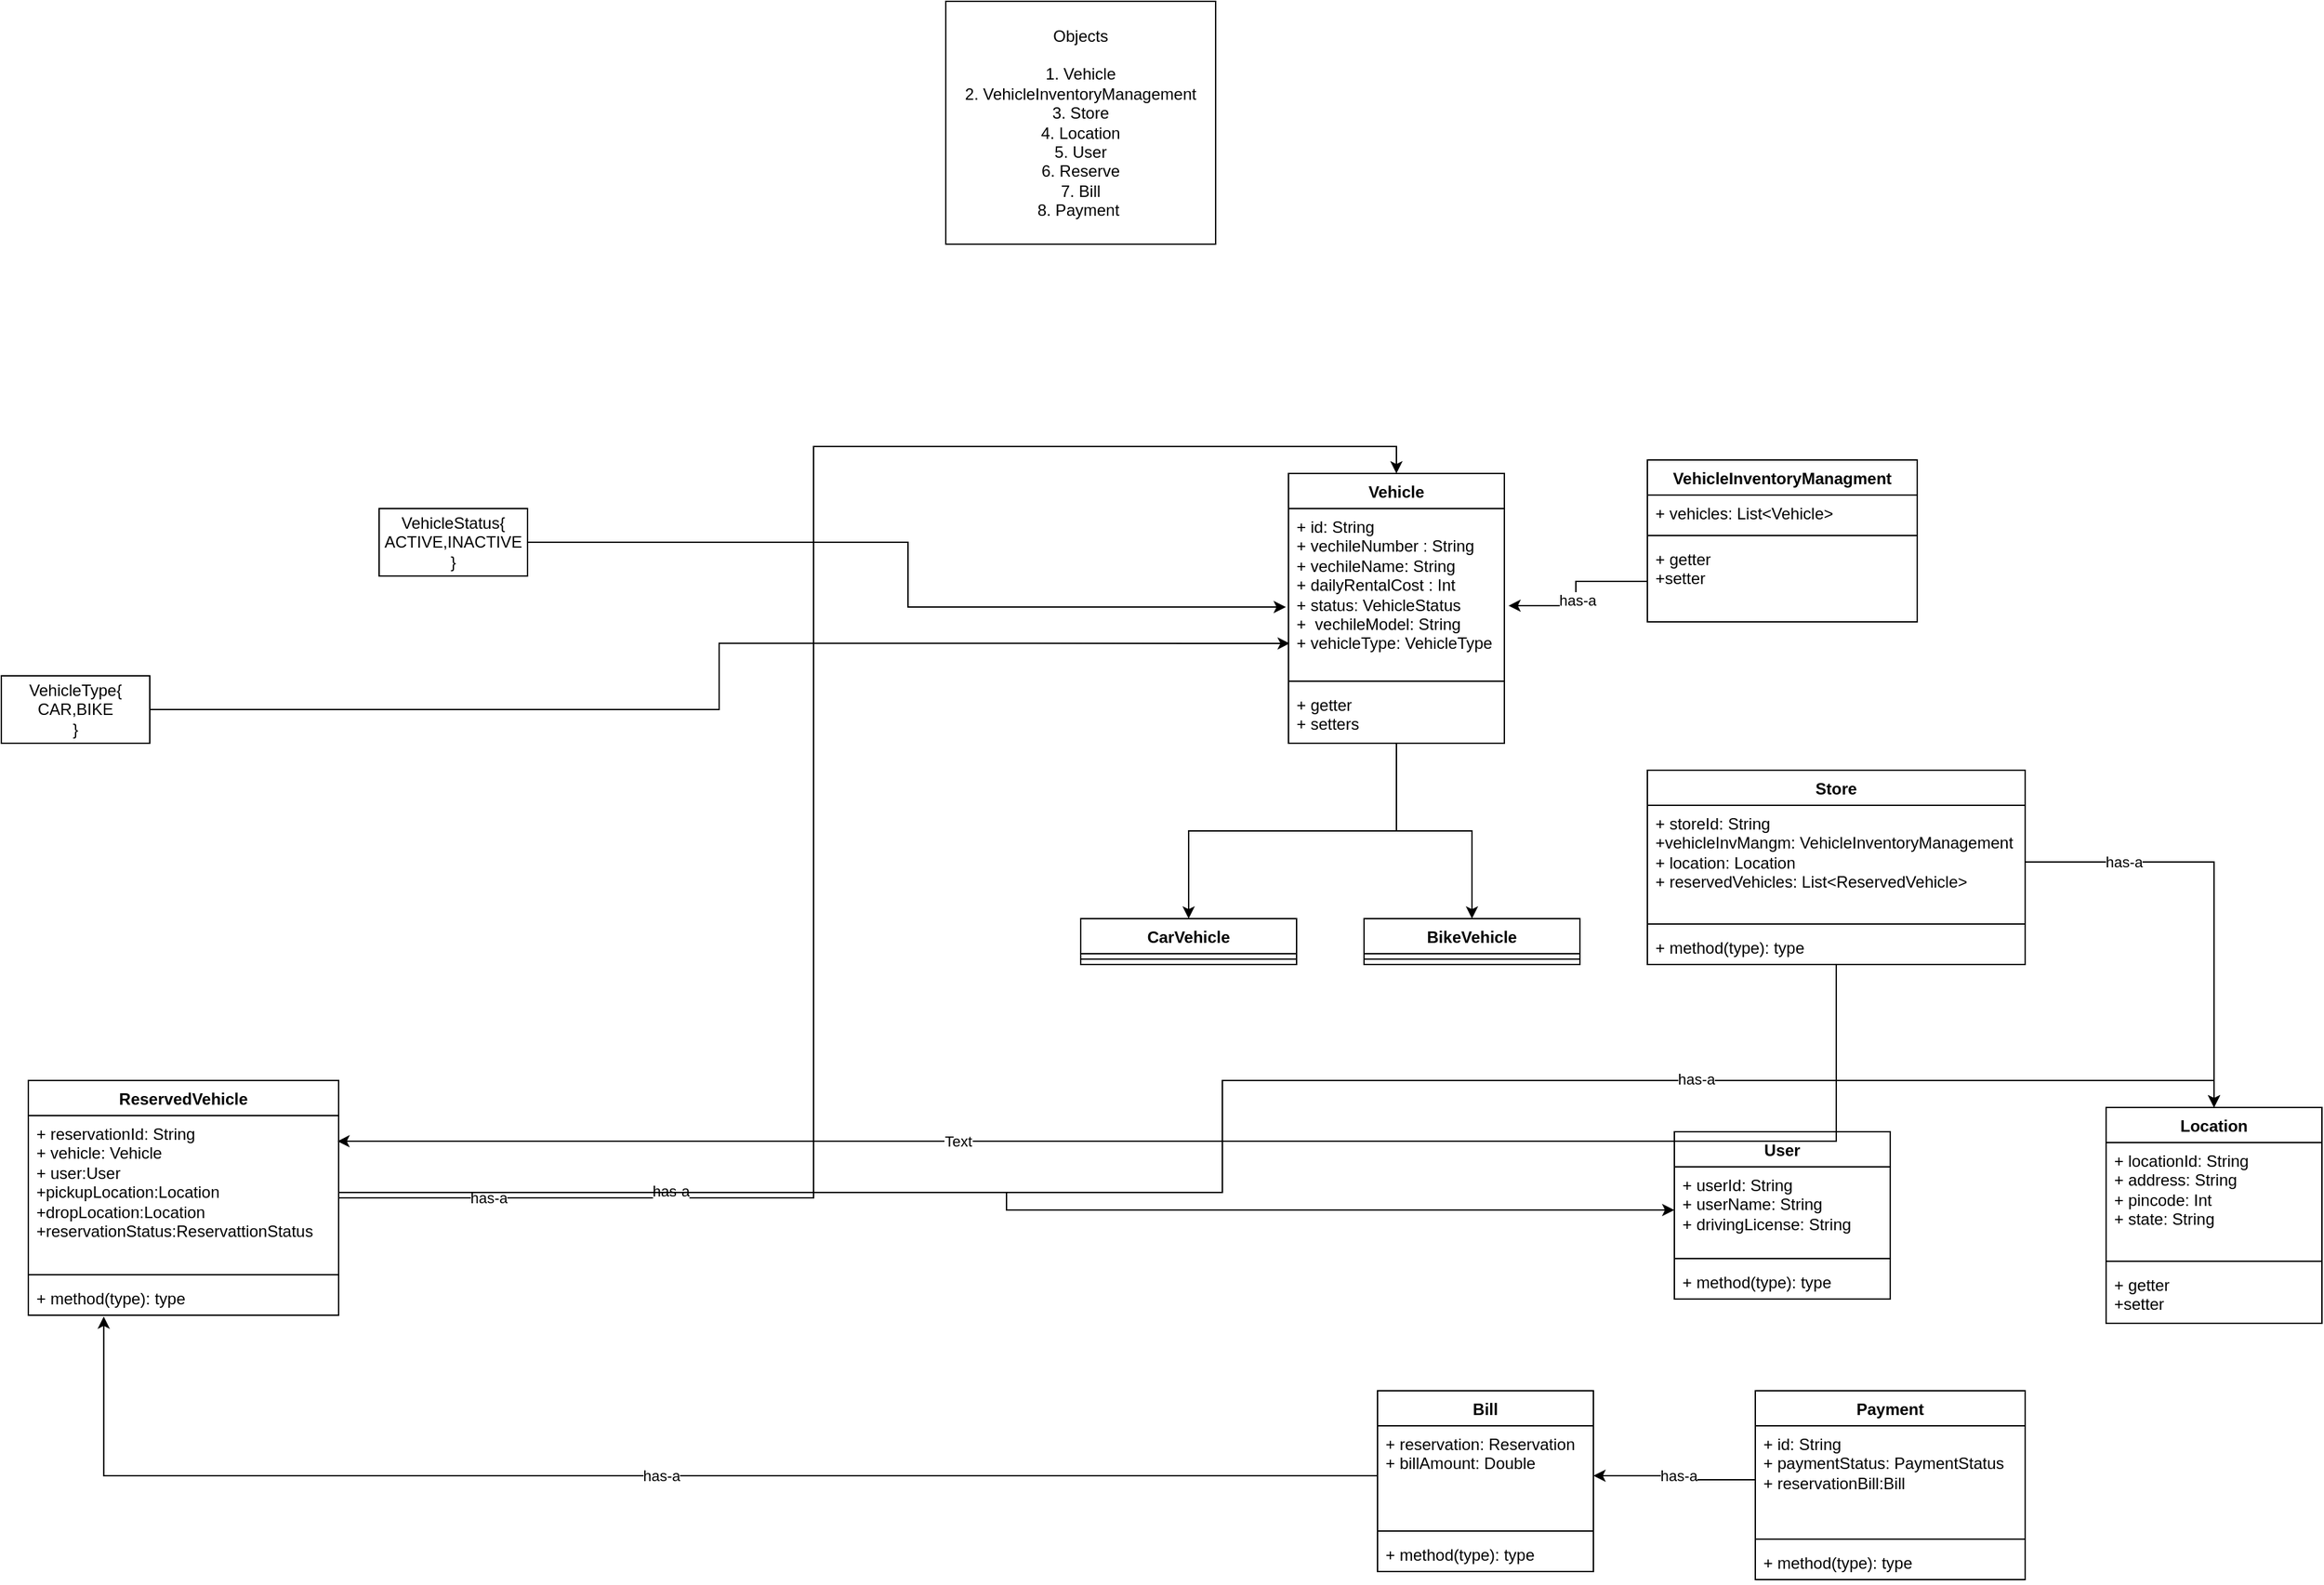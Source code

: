 <mxfile version="26.0.2">
  <diagram name="Page-1" id="qKSaUX1S-o1MBzgwaDjR">
    <mxGraphModel dx="5607" dy="3899" grid="1" gridSize="10" guides="1" tooltips="1" connect="1" arrows="1" fold="1" page="1" pageScale="1" pageWidth="827" pageHeight="1169" math="0" shadow="0">
      <root>
        <mxCell id="0" />
        <mxCell id="1" parent="0" />
        <mxCell id="58wlX_0gQZttUMXgiQfA-1" value="Objects&lt;div&gt;&lt;br&gt;&lt;/div&gt;&lt;div&gt;1. Vehicle&lt;/div&gt;&lt;div&gt;2. VehicleInventoryManagement&lt;/div&gt;&lt;div&gt;3. Store&lt;/div&gt;&lt;div&gt;4. Location&lt;/div&gt;&lt;div&gt;5. User&lt;/div&gt;&lt;div&gt;6. Reserve&lt;/div&gt;&lt;div&gt;7. Bill&lt;/div&gt;&lt;div&gt;8. Payment&amp;nbsp;&lt;/div&gt;" style="rounded=0;whiteSpace=wrap;html=1;" vertex="1" parent="1">
          <mxGeometry y="-120" width="200" height="180" as="geometry" />
        </mxCell>
        <mxCell id="58wlX_0gQZttUMXgiQfA-18" style="edgeStyle=orthogonalEdgeStyle;rounded=0;orthogonalLoop=1;jettySize=auto;html=1;entryX=0.5;entryY=0;entryDx=0;entryDy=0;" edge="1" parent="1" source="58wlX_0gQZttUMXgiQfA-2" target="58wlX_0gQZttUMXgiQfA-12">
          <mxGeometry relative="1" as="geometry" />
        </mxCell>
        <mxCell id="58wlX_0gQZttUMXgiQfA-19" style="edgeStyle=orthogonalEdgeStyle;rounded=0;orthogonalLoop=1;jettySize=auto;html=1;entryX=0.5;entryY=0;entryDx=0;entryDy=0;" edge="1" parent="1" source="58wlX_0gQZttUMXgiQfA-2" target="58wlX_0gQZttUMXgiQfA-8">
          <mxGeometry relative="1" as="geometry" />
        </mxCell>
        <mxCell id="58wlX_0gQZttUMXgiQfA-2" value="Vehicle" style="swimlane;fontStyle=1;align=center;verticalAlign=top;childLayout=stackLayout;horizontal=1;startSize=26;horizontalStack=0;resizeParent=1;resizeParentMax=0;resizeLast=0;collapsible=1;marginBottom=0;whiteSpace=wrap;html=1;" vertex="1" parent="1">
          <mxGeometry x="254" y="230" width="160" height="200" as="geometry" />
        </mxCell>
        <mxCell id="58wlX_0gQZttUMXgiQfA-3" value="+ id: String&lt;div&gt;+ vechileNumber : String&lt;/div&gt;&lt;div&gt;+ vechileName: String&lt;/div&gt;&lt;div&gt;+ dailyRentalCost : Int&lt;/div&gt;&lt;div&gt;+ status: VehicleStatus&lt;/div&gt;&lt;div&gt;+&amp;nbsp; vechileModel: String&lt;/div&gt;&lt;div&gt;+ vehicleType: VehicleType&lt;/div&gt;" style="text;strokeColor=none;fillColor=none;align=left;verticalAlign=top;spacingLeft=4;spacingRight=4;overflow=hidden;rotatable=0;points=[[0,0.5],[1,0.5]];portConstraint=eastwest;whiteSpace=wrap;html=1;" vertex="1" parent="58wlX_0gQZttUMXgiQfA-2">
          <mxGeometry y="26" width="160" height="124" as="geometry" />
        </mxCell>
        <mxCell id="58wlX_0gQZttUMXgiQfA-4" value="" style="line;strokeWidth=1;fillColor=none;align=left;verticalAlign=middle;spacingTop=-1;spacingLeft=3;spacingRight=3;rotatable=0;labelPosition=right;points=[];portConstraint=eastwest;strokeColor=inherit;" vertex="1" parent="58wlX_0gQZttUMXgiQfA-2">
          <mxGeometry y="150" width="160" height="8" as="geometry" />
        </mxCell>
        <mxCell id="58wlX_0gQZttUMXgiQfA-5" value="+ getter&lt;div&gt;+ setters&lt;/div&gt;" style="text;strokeColor=none;fillColor=none;align=left;verticalAlign=top;spacingLeft=4;spacingRight=4;overflow=hidden;rotatable=0;points=[[0,0.5],[1,0.5]];portConstraint=eastwest;whiteSpace=wrap;html=1;" vertex="1" parent="58wlX_0gQZttUMXgiQfA-2">
          <mxGeometry y="158" width="160" height="42" as="geometry" />
        </mxCell>
        <mxCell id="58wlX_0gQZttUMXgiQfA-6" value="VehicleStatus{&lt;div&gt;ACTIVE,INACTIVE&lt;/div&gt;&lt;div&gt;}&lt;/div&gt;" style="html=1;whiteSpace=wrap;" vertex="1" parent="1">
          <mxGeometry x="-420" y="256" width="110" height="50" as="geometry" />
        </mxCell>
        <mxCell id="58wlX_0gQZttUMXgiQfA-7" style="edgeStyle=orthogonalEdgeStyle;rounded=0;orthogonalLoop=1;jettySize=auto;html=1;entryX=-0.012;entryY=0.589;entryDx=0;entryDy=0;entryPerimeter=0;" edge="1" parent="1" source="58wlX_0gQZttUMXgiQfA-6" target="58wlX_0gQZttUMXgiQfA-3">
          <mxGeometry relative="1" as="geometry" />
        </mxCell>
        <mxCell id="58wlX_0gQZttUMXgiQfA-8" value="CarVehicle" style="swimlane;fontStyle=1;align=center;verticalAlign=top;childLayout=stackLayout;horizontal=1;startSize=26;horizontalStack=0;resizeParent=1;resizeParentMax=0;resizeLast=0;collapsible=1;marginBottom=0;whiteSpace=wrap;html=1;" vertex="1" parent="1">
          <mxGeometry x="100" y="560" width="160" height="34" as="geometry" />
        </mxCell>
        <mxCell id="58wlX_0gQZttUMXgiQfA-10" value="" style="line;strokeWidth=1;fillColor=none;align=left;verticalAlign=middle;spacingTop=-1;spacingLeft=3;spacingRight=3;rotatable=0;labelPosition=right;points=[];portConstraint=eastwest;strokeColor=inherit;" vertex="1" parent="58wlX_0gQZttUMXgiQfA-8">
          <mxGeometry y="26" width="160" height="8" as="geometry" />
        </mxCell>
        <mxCell id="58wlX_0gQZttUMXgiQfA-12" value="BikeVehicle" style="swimlane;fontStyle=1;align=center;verticalAlign=top;childLayout=stackLayout;horizontal=1;startSize=26;horizontalStack=0;resizeParent=1;resizeParentMax=0;resizeLast=0;collapsible=1;marginBottom=0;whiteSpace=wrap;html=1;" vertex="1" parent="1">
          <mxGeometry x="310" y="560" width="160" height="34" as="geometry" />
        </mxCell>
        <mxCell id="58wlX_0gQZttUMXgiQfA-13" value="" style="line;strokeWidth=1;fillColor=none;align=left;verticalAlign=middle;spacingTop=-1;spacingLeft=3;spacingRight=3;rotatable=0;labelPosition=right;points=[];portConstraint=eastwest;strokeColor=inherit;" vertex="1" parent="58wlX_0gQZttUMXgiQfA-12">
          <mxGeometry y="26" width="160" height="8" as="geometry" />
        </mxCell>
        <mxCell id="58wlX_0gQZttUMXgiQfA-14" value="VehicleType{&lt;div&gt;CAR,BIKE&lt;/div&gt;&lt;div&gt;}&lt;/div&gt;" style="html=1;whiteSpace=wrap;" vertex="1" parent="1">
          <mxGeometry x="-700" y="380" width="110" height="50" as="geometry" />
        </mxCell>
        <mxCell id="58wlX_0gQZttUMXgiQfA-16" style="edgeStyle=orthogonalEdgeStyle;rounded=0;orthogonalLoop=1;jettySize=auto;html=1;exitX=1;exitY=0.5;exitDx=0;exitDy=0;entryX=0.006;entryY=0.806;entryDx=0;entryDy=0;entryPerimeter=0;" edge="1" parent="1" source="58wlX_0gQZttUMXgiQfA-14" target="58wlX_0gQZttUMXgiQfA-3">
          <mxGeometry relative="1" as="geometry" />
        </mxCell>
        <mxCell id="58wlX_0gQZttUMXgiQfA-20" value="VehicleInventoryManagment" style="swimlane;fontStyle=1;align=center;verticalAlign=top;childLayout=stackLayout;horizontal=1;startSize=26;horizontalStack=0;resizeParent=1;resizeParentMax=0;resizeLast=0;collapsible=1;marginBottom=0;whiteSpace=wrap;html=1;" vertex="1" parent="1">
          <mxGeometry x="520" y="220" width="200" height="120" as="geometry" />
        </mxCell>
        <mxCell id="58wlX_0gQZttUMXgiQfA-21" value="+ vehicles: List&amp;lt;Vehicle&amp;gt;" style="text;strokeColor=none;fillColor=none;align=left;verticalAlign=top;spacingLeft=4;spacingRight=4;overflow=hidden;rotatable=0;points=[[0,0.5],[1,0.5]];portConstraint=eastwest;whiteSpace=wrap;html=1;" vertex="1" parent="58wlX_0gQZttUMXgiQfA-20">
          <mxGeometry y="26" width="200" height="26" as="geometry" />
        </mxCell>
        <mxCell id="58wlX_0gQZttUMXgiQfA-22" value="" style="line;strokeWidth=1;fillColor=none;align=left;verticalAlign=middle;spacingTop=-1;spacingLeft=3;spacingRight=3;rotatable=0;labelPosition=right;points=[];portConstraint=eastwest;strokeColor=inherit;" vertex="1" parent="58wlX_0gQZttUMXgiQfA-20">
          <mxGeometry y="52" width="200" height="8" as="geometry" />
        </mxCell>
        <mxCell id="58wlX_0gQZttUMXgiQfA-23" value="+ getter&lt;div&gt;+setter&lt;/div&gt;&lt;div&gt;&lt;br&gt;&lt;/div&gt;" style="text;strokeColor=none;fillColor=none;align=left;verticalAlign=top;spacingLeft=4;spacingRight=4;overflow=hidden;rotatable=0;points=[[0,0.5],[1,0.5]];portConstraint=eastwest;whiteSpace=wrap;html=1;" vertex="1" parent="58wlX_0gQZttUMXgiQfA-20">
          <mxGeometry y="60" width="200" height="60" as="geometry" />
        </mxCell>
        <mxCell id="58wlX_0gQZttUMXgiQfA-25" style="edgeStyle=orthogonalEdgeStyle;rounded=0;orthogonalLoop=1;jettySize=auto;html=1;entryX=1.019;entryY=0.581;entryDx=0;entryDy=0;entryPerimeter=0;" edge="1" parent="1" source="58wlX_0gQZttUMXgiQfA-23" target="58wlX_0gQZttUMXgiQfA-3">
          <mxGeometry relative="1" as="geometry" />
        </mxCell>
        <mxCell id="58wlX_0gQZttUMXgiQfA-26" value="has-a" style="edgeLabel;html=1;align=center;verticalAlign=middle;resizable=0;points=[];" vertex="1" connectable="0" parent="58wlX_0gQZttUMXgiQfA-25">
          <mxGeometry x="0.108" y="1" relative="1" as="geometry">
            <mxPoint as="offset" />
          </mxGeometry>
        </mxCell>
        <mxCell id="58wlX_0gQZttUMXgiQfA-27" value="Store" style="swimlane;fontStyle=1;align=center;verticalAlign=top;childLayout=stackLayout;horizontal=1;startSize=26;horizontalStack=0;resizeParent=1;resizeParentMax=0;resizeLast=0;collapsible=1;marginBottom=0;whiteSpace=wrap;html=1;" vertex="1" parent="1">
          <mxGeometry x="520" y="450" width="280" height="144" as="geometry" />
        </mxCell>
        <mxCell id="58wlX_0gQZttUMXgiQfA-28" value="+ storeId: String&lt;div style=&quot;text-align: center;&quot;&gt;+vehicleInvMangm: VehicleInventoryManagement&lt;/div&gt;&lt;div style=&quot;&quot;&gt;+ location: Location&lt;/div&gt;&lt;div style=&quot;&quot;&gt;+ reservedVehicles: List&amp;lt;ReservedVehicle&amp;gt;&lt;/div&gt;&lt;div style=&quot;text-align: center;&quot;&gt;&lt;br&gt;&lt;/div&gt;" style="text;strokeColor=none;fillColor=none;align=left;verticalAlign=top;spacingLeft=4;spacingRight=4;overflow=hidden;rotatable=0;points=[[0,0.5],[1,0.5]];portConstraint=eastwest;whiteSpace=wrap;html=1;" vertex="1" parent="58wlX_0gQZttUMXgiQfA-27">
          <mxGeometry y="26" width="280" height="84" as="geometry" />
        </mxCell>
        <mxCell id="58wlX_0gQZttUMXgiQfA-29" value="" style="line;strokeWidth=1;fillColor=none;align=left;verticalAlign=middle;spacingTop=-1;spacingLeft=3;spacingRight=3;rotatable=0;labelPosition=right;points=[];portConstraint=eastwest;strokeColor=inherit;" vertex="1" parent="58wlX_0gQZttUMXgiQfA-27">
          <mxGeometry y="110" width="280" height="8" as="geometry" />
        </mxCell>
        <mxCell id="58wlX_0gQZttUMXgiQfA-30" value="+ method(type): type" style="text;strokeColor=none;fillColor=none;align=left;verticalAlign=top;spacingLeft=4;spacingRight=4;overflow=hidden;rotatable=0;points=[[0,0.5],[1,0.5]];portConstraint=eastwest;whiteSpace=wrap;html=1;" vertex="1" parent="58wlX_0gQZttUMXgiQfA-27">
          <mxGeometry y="118" width="280" height="26" as="geometry" />
        </mxCell>
        <mxCell id="58wlX_0gQZttUMXgiQfA-31" value="Location" style="swimlane;fontStyle=1;align=center;verticalAlign=top;childLayout=stackLayout;horizontal=1;startSize=26;horizontalStack=0;resizeParent=1;resizeParentMax=0;resizeLast=0;collapsible=1;marginBottom=0;whiteSpace=wrap;html=1;" vertex="1" parent="1">
          <mxGeometry x="860" y="700" width="160" height="160" as="geometry" />
        </mxCell>
        <mxCell id="58wlX_0gQZttUMXgiQfA-32" value="+ locationId: String&lt;div&gt;+ address: String&lt;/div&gt;&lt;div&gt;+ pincode: Int&lt;/div&gt;&lt;div&gt;+ state: String&lt;/div&gt;" style="text;strokeColor=none;fillColor=none;align=left;verticalAlign=top;spacingLeft=4;spacingRight=4;overflow=hidden;rotatable=0;points=[[0,0.5],[1,0.5]];portConstraint=eastwest;whiteSpace=wrap;html=1;" vertex="1" parent="58wlX_0gQZttUMXgiQfA-31">
          <mxGeometry y="26" width="160" height="84" as="geometry" />
        </mxCell>
        <mxCell id="58wlX_0gQZttUMXgiQfA-33" value="" style="line;strokeWidth=1;fillColor=none;align=left;verticalAlign=middle;spacingTop=-1;spacingLeft=3;spacingRight=3;rotatable=0;labelPosition=right;points=[];portConstraint=eastwest;strokeColor=inherit;" vertex="1" parent="58wlX_0gQZttUMXgiQfA-31">
          <mxGeometry y="110" width="160" height="8" as="geometry" />
        </mxCell>
        <mxCell id="58wlX_0gQZttUMXgiQfA-34" value="+ getter&lt;div&gt;+setter&lt;/div&gt;" style="text;strokeColor=none;fillColor=none;align=left;verticalAlign=top;spacingLeft=4;spacingRight=4;overflow=hidden;rotatable=0;points=[[0,0.5],[1,0.5]];portConstraint=eastwest;whiteSpace=wrap;html=1;" vertex="1" parent="58wlX_0gQZttUMXgiQfA-31">
          <mxGeometry y="118" width="160" height="42" as="geometry" />
        </mxCell>
        <mxCell id="58wlX_0gQZttUMXgiQfA-58" style="edgeStyle=orthogonalEdgeStyle;rounded=0;orthogonalLoop=1;jettySize=auto;html=1;entryX=0.5;entryY=0;entryDx=0;entryDy=0;" edge="1" parent="1" source="58wlX_0gQZttUMXgiQfA-35" target="58wlX_0gQZttUMXgiQfA-2">
          <mxGeometry relative="1" as="geometry" />
        </mxCell>
        <mxCell id="58wlX_0gQZttUMXgiQfA-59" value="has-a" style="edgeLabel;html=1;align=center;verticalAlign=middle;resizable=0;points=[];" vertex="1" connectable="0" parent="58wlX_0gQZttUMXgiQfA-58">
          <mxGeometry x="-0.837" relative="1" as="geometry">
            <mxPoint as="offset" />
          </mxGeometry>
        </mxCell>
        <mxCell id="58wlX_0gQZttUMXgiQfA-35" value="ReservedVehicle" style="swimlane;fontStyle=1;align=center;verticalAlign=top;childLayout=stackLayout;horizontal=1;startSize=26;horizontalStack=0;resizeParent=1;resizeParentMax=0;resizeLast=0;collapsible=1;marginBottom=0;whiteSpace=wrap;html=1;" vertex="1" parent="1">
          <mxGeometry x="-680" y="680" width="230" height="174" as="geometry" />
        </mxCell>
        <mxCell id="58wlX_0gQZttUMXgiQfA-36" value="+ reservationId: String&lt;div&gt;+ vehicle: Vehicle&lt;/div&gt;&lt;div&gt;+ user:User&lt;/div&gt;&lt;div&gt;+pickupLocation:Location&lt;/div&gt;&lt;div&gt;+dropLocation:Location&lt;/div&gt;&lt;div&gt;+reservationStatus:ReservattionStatus&lt;/div&gt;" style="text;strokeColor=none;fillColor=none;align=left;verticalAlign=top;spacingLeft=4;spacingRight=4;overflow=hidden;rotatable=0;points=[[0,0.5],[1,0.5]];portConstraint=eastwest;whiteSpace=wrap;html=1;" vertex="1" parent="58wlX_0gQZttUMXgiQfA-35">
          <mxGeometry y="26" width="230" height="114" as="geometry" />
        </mxCell>
        <mxCell id="58wlX_0gQZttUMXgiQfA-37" value="" style="line;strokeWidth=1;fillColor=none;align=left;verticalAlign=middle;spacingTop=-1;spacingLeft=3;spacingRight=3;rotatable=0;labelPosition=right;points=[];portConstraint=eastwest;strokeColor=inherit;" vertex="1" parent="58wlX_0gQZttUMXgiQfA-35">
          <mxGeometry y="140" width="230" height="8" as="geometry" />
        </mxCell>
        <mxCell id="58wlX_0gQZttUMXgiQfA-38" value="+ method(type): type" style="text;strokeColor=none;fillColor=none;align=left;verticalAlign=top;spacingLeft=4;spacingRight=4;overflow=hidden;rotatable=0;points=[[0,0.5],[1,0.5]];portConstraint=eastwest;whiteSpace=wrap;html=1;" vertex="1" parent="58wlX_0gQZttUMXgiQfA-35">
          <mxGeometry y="148" width="230" height="26" as="geometry" />
        </mxCell>
        <mxCell id="58wlX_0gQZttUMXgiQfA-39" value="User" style="swimlane;fontStyle=1;align=center;verticalAlign=top;childLayout=stackLayout;horizontal=1;startSize=26;horizontalStack=0;resizeParent=1;resizeParentMax=0;resizeLast=0;collapsible=1;marginBottom=0;whiteSpace=wrap;html=1;" vertex="1" parent="1">
          <mxGeometry x="540" y="718" width="160" height="124" as="geometry" />
        </mxCell>
        <mxCell id="58wlX_0gQZttUMXgiQfA-40" value="+ userId: String&lt;div&gt;+ userName: String&lt;/div&gt;&lt;div&gt;+ drivingLicense: String&lt;/div&gt;" style="text;strokeColor=none;fillColor=none;align=left;verticalAlign=top;spacingLeft=4;spacingRight=4;overflow=hidden;rotatable=0;points=[[0,0.5],[1,0.5]];portConstraint=eastwest;whiteSpace=wrap;html=1;" vertex="1" parent="58wlX_0gQZttUMXgiQfA-39">
          <mxGeometry y="26" width="160" height="64" as="geometry" />
        </mxCell>
        <mxCell id="58wlX_0gQZttUMXgiQfA-41" value="" style="line;strokeWidth=1;fillColor=none;align=left;verticalAlign=middle;spacingTop=-1;spacingLeft=3;spacingRight=3;rotatable=0;labelPosition=right;points=[];portConstraint=eastwest;strokeColor=inherit;" vertex="1" parent="58wlX_0gQZttUMXgiQfA-39">
          <mxGeometry y="90" width="160" height="8" as="geometry" />
        </mxCell>
        <mxCell id="58wlX_0gQZttUMXgiQfA-42" value="+ method(type): type" style="text;strokeColor=none;fillColor=none;align=left;verticalAlign=top;spacingLeft=4;spacingRight=4;overflow=hidden;rotatable=0;points=[[0,0.5],[1,0.5]];portConstraint=eastwest;whiteSpace=wrap;html=1;" vertex="1" parent="58wlX_0gQZttUMXgiQfA-39">
          <mxGeometry y="98" width="160" height="26" as="geometry" />
        </mxCell>
        <mxCell id="58wlX_0gQZttUMXgiQfA-45" value="Bill" style="swimlane;fontStyle=1;align=center;verticalAlign=top;childLayout=stackLayout;horizontal=1;startSize=26;horizontalStack=0;resizeParent=1;resizeParentMax=0;resizeLast=0;collapsible=1;marginBottom=0;whiteSpace=wrap;html=1;" vertex="1" parent="1">
          <mxGeometry x="320" y="910" width="160" height="134" as="geometry" />
        </mxCell>
        <mxCell id="58wlX_0gQZttUMXgiQfA-46" value="+ reservation: Reservation&lt;div&gt;+ billAmount: Double&lt;/div&gt;" style="text;strokeColor=none;fillColor=none;align=left;verticalAlign=top;spacingLeft=4;spacingRight=4;overflow=hidden;rotatable=0;points=[[0,0.5],[1,0.5]];portConstraint=eastwest;whiteSpace=wrap;html=1;" vertex="1" parent="58wlX_0gQZttUMXgiQfA-45">
          <mxGeometry y="26" width="160" height="74" as="geometry" />
        </mxCell>
        <mxCell id="58wlX_0gQZttUMXgiQfA-47" value="" style="line;strokeWidth=1;fillColor=none;align=left;verticalAlign=middle;spacingTop=-1;spacingLeft=3;spacingRight=3;rotatable=0;labelPosition=right;points=[];portConstraint=eastwest;strokeColor=inherit;" vertex="1" parent="58wlX_0gQZttUMXgiQfA-45">
          <mxGeometry y="100" width="160" height="8" as="geometry" />
        </mxCell>
        <mxCell id="58wlX_0gQZttUMXgiQfA-48" value="+ method(type): type" style="text;strokeColor=none;fillColor=none;align=left;verticalAlign=top;spacingLeft=4;spacingRight=4;overflow=hidden;rotatable=0;points=[[0,0.5],[1,0.5]];portConstraint=eastwest;whiteSpace=wrap;html=1;" vertex="1" parent="58wlX_0gQZttUMXgiQfA-45">
          <mxGeometry y="108" width="160" height="26" as="geometry" />
        </mxCell>
        <mxCell id="58wlX_0gQZttUMXgiQfA-49" value="Payment" style="swimlane;fontStyle=1;align=center;verticalAlign=top;childLayout=stackLayout;horizontal=1;startSize=26;horizontalStack=0;resizeParent=1;resizeParentMax=0;resizeLast=0;collapsible=1;marginBottom=0;whiteSpace=wrap;html=1;" vertex="1" parent="1">
          <mxGeometry x="600" y="910" width="200" height="140" as="geometry" />
        </mxCell>
        <mxCell id="58wlX_0gQZttUMXgiQfA-50" value="+ id: String&lt;div&gt;+ paymentStatus: PaymentStatus&lt;/div&gt;&lt;div&gt;+ reservationBill:Bill&lt;/div&gt;" style="text;strokeColor=none;fillColor=none;align=left;verticalAlign=top;spacingLeft=4;spacingRight=4;overflow=hidden;rotatable=0;points=[[0,0.5],[1,0.5]];portConstraint=eastwest;whiteSpace=wrap;html=1;" vertex="1" parent="58wlX_0gQZttUMXgiQfA-49">
          <mxGeometry y="26" width="200" height="80" as="geometry" />
        </mxCell>
        <mxCell id="58wlX_0gQZttUMXgiQfA-51" value="" style="line;strokeWidth=1;fillColor=none;align=left;verticalAlign=middle;spacingTop=-1;spacingLeft=3;spacingRight=3;rotatable=0;labelPosition=right;points=[];portConstraint=eastwest;strokeColor=inherit;" vertex="1" parent="58wlX_0gQZttUMXgiQfA-49">
          <mxGeometry y="106" width="200" height="8" as="geometry" />
        </mxCell>
        <mxCell id="58wlX_0gQZttUMXgiQfA-52" value="+ method(type): type" style="text;strokeColor=none;fillColor=none;align=left;verticalAlign=top;spacingLeft=4;spacingRight=4;overflow=hidden;rotatable=0;points=[[0,0.5],[1,0.5]];portConstraint=eastwest;whiteSpace=wrap;html=1;" vertex="1" parent="58wlX_0gQZttUMXgiQfA-49">
          <mxGeometry y="114" width="200" height="26" as="geometry" />
        </mxCell>
        <mxCell id="58wlX_0gQZttUMXgiQfA-53" value="has-a" style="edgeStyle=orthogonalEdgeStyle;rounded=0;orthogonalLoop=1;jettySize=auto;html=1;entryX=0.243;entryY=1.038;entryDx=0;entryDy=0;entryPerimeter=0;" edge="1" parent="1" source="58wlX_0gQZttUMXgiQfA-46" target="58wlX_0gQZttUMXgiQfA-38">
          <mxGeometry relative="1" as="geometry" />
        </mxCell>
        <mxCell id="58wlX_0gQZttUMXgiQfA-54" style="edgeStyle=orthogonalEdgeStyle;rounded=0;orthogonalLoop=1;jettySize=auto;html=1;" edge="1" parent="1" source="58wlX_0gQZttUMXgiQfA-50" target="58wlX_0gQZttUMXgiQfA-46">
          <mxGeometry relative="1" as="geometry" />
        </mxCell>
        <mxCell id="58wlX_0gQZttUMXgiQfA-55" value="has-a" style="edgeLabel;html=1;align=center;verticalAlign=middle;resizable=0;points=[];" vertex="1" connectable="0" parent="58wlX_0gQZttUMXgiQfA-54">
          <mxGeometry x="0.024" y="-3" relative="1" as="geometry">
            <mxPoint x="3" y="3" as="offset" />
          </mxGeometry>
        </mxCell>
        <mxCell id="58wlX_0gQZttUMXgiQfA-56" style="edgeStyle=orthogonalEdgeStyle;rounded=0;orthogonalLoop=1;jettySize=auto;html=1;entryX=0;entryY=0.5;entryDx=0;entryDy=0;" edge="1" parent="1" source="58wlX_0gQZttUMXgiQfA-36" target="58wlX_0gQZttUMXgiQfA-40">
          <mxGeometry relative="1" as="geometry" />
        </mxCell>
        <mxCell id="58wlX_0gQZttUMXgiQfA-57" value="has-a" style="edgeLabel;html=1;align=center;verticalAlign=middle;resizable=0;points=[];" vertex="1" connectable="0" parent="58wlX_0gQZttUMXgiQfA-56">
          <mxGeometry x="-0.51" y="1" relative="1" as="geometry">
            <mxPoint as="offset" />
          </mxGeometry>
        </mxCell>
        <mxCell id="58wlX_0gQZttUMXgiQfA-60" style="edgeStyle=orthogonalEdgeStyle;rounded=0;orthogonalLoop=1;jettySize=auto;html=1;entryX=0.5;entryY=0;entryDx=0;entryDy=0;" edge="1" parent="1" source="58wlX_0gQZttUMXgiQfA-36" target="58wlX_0gQZttUMXgiQfA-31">
          <mxGeometry relative="1" as="geometry" />
        </mxCell>
        <mxCell id="58wlX_0gQZttUMXgiQfA-61" value="has-a" style="edgeLabel;html=1;align=center;verticalAlign=middle;resizable=0;points=[];" vertex="1" connectable="0" parent="58wlX_0gQZttUMXgiQfA-60">
          <mxGeometry x="0.459" y="1" relative="1" as="geometry">
            <mxPoint as="offset" />
          </mxGeometry>
        </mxCell>
        <mxCell id="58wlX_0gQZttUMXgiQfA-62" style="edgeStyle=orthogonalEdgeStyle;rounded=0;orthogonalLoop=1;jettySize=auto;html=1;entryX=0.996;entryY=0.167;entryDx=0;entryDy=0;entryPerimeter=0;" edge="1" parent="1" source="58wlX_0gQZttUMXgiQfA-27" target="58wlX_0gQZttUMXgiQfA-36">
          <mxGeometry relative="1" as="geometry" />
        </mxCell>
        <mxCell id="58wlX_0gQZttUMXgiQfA-63" value="Text" style="edgeLabel;html=1;align=center;verticalAlign=middle;resizable=0;points=[];" vertex="1" connectable="0" parent="58wlX_0gQZttUMXgiQfA-62">
          <mxGeometry x="0.26" relative="1" as="geometry">
            <mxPoint as="offset" />
          </mxGeometry>
        </mxCell>
        <mxCell id="58wlX_0gQZttUMXgiQfA-64" style="edgeStyle=orthogonalEdgeStyle;rounded=0;orthogonalLoop=1;jettySize=auto;html=1;" edge="1" parent="1" source="58wlX_0gQZttUMXgiQfA-28" target="58wlX_0gQZttUMXgiQfA-31">
          <mxGeometry relative="1" as="geometry" />
        </mxCell>
        <mxCell id="58wlX_0gQZttUMXgiQfA-65" value="has-a" style="edgeLabel;html=1;align=center;verticalAlign=middle;resizable=0;points=[];" vertex="1" connectable="0" parent="58wlX_0gQZttUMXgiQfA-64">
          <mxGeometry x="-0.547" relative="1" as="geometry">
            <mxPoint as="offset" />
          </mxGeometry>
        </mxCell>
      </root>
    </mxGraphModel>
  </diagram>
</mxfile>
